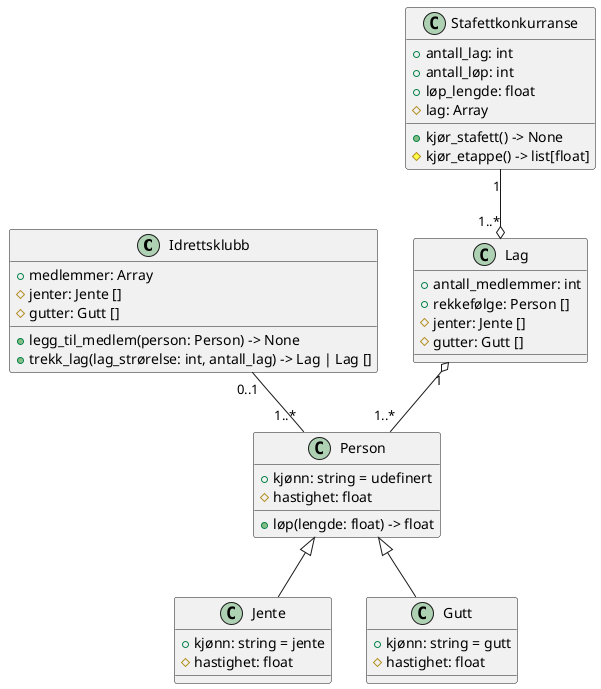 @startuml stafettlop

class Idrettsklubb{
    + medlemmer: Array
    # jenter: Jente []
    # gutter: Gutt []

    + legg_til_medlem(person: Person) -> None
    + trekk_lag(lag_strørelse: int, antall_lag) -> Lag | Lag []
}

class Stafettkonkurranse {
    + antall_lag: int
    + antall_løp: int
    + løp_lengde: float
    # lag: Array

    + kjør_stafett() -> None
    # kjør_etappe() -> list[float]
}

class Lag {
    + antall_medlemmer: int
    + rekkefølge: Person []
    # jenter: Jente []
    # gutter: Gutt []
}

class Person {
    + kjønn: string = udefinert
    # hastighet: float

    + løp(lengde: float) -> float
}
class Jente {
    + kjønn: string = jente
    # hastighet: float
}
class Gutt {
    + kjønn: string = gutt
    # hastighet: float
}

Person <|-- Jente
Person <|-- Gutt

Idrettsklubb "0..1" -- "1..*" Person

Stafettkonkurranse "1" --o "1..*" Lag
Lag "1" o-- "1..*" Person


@enduml
